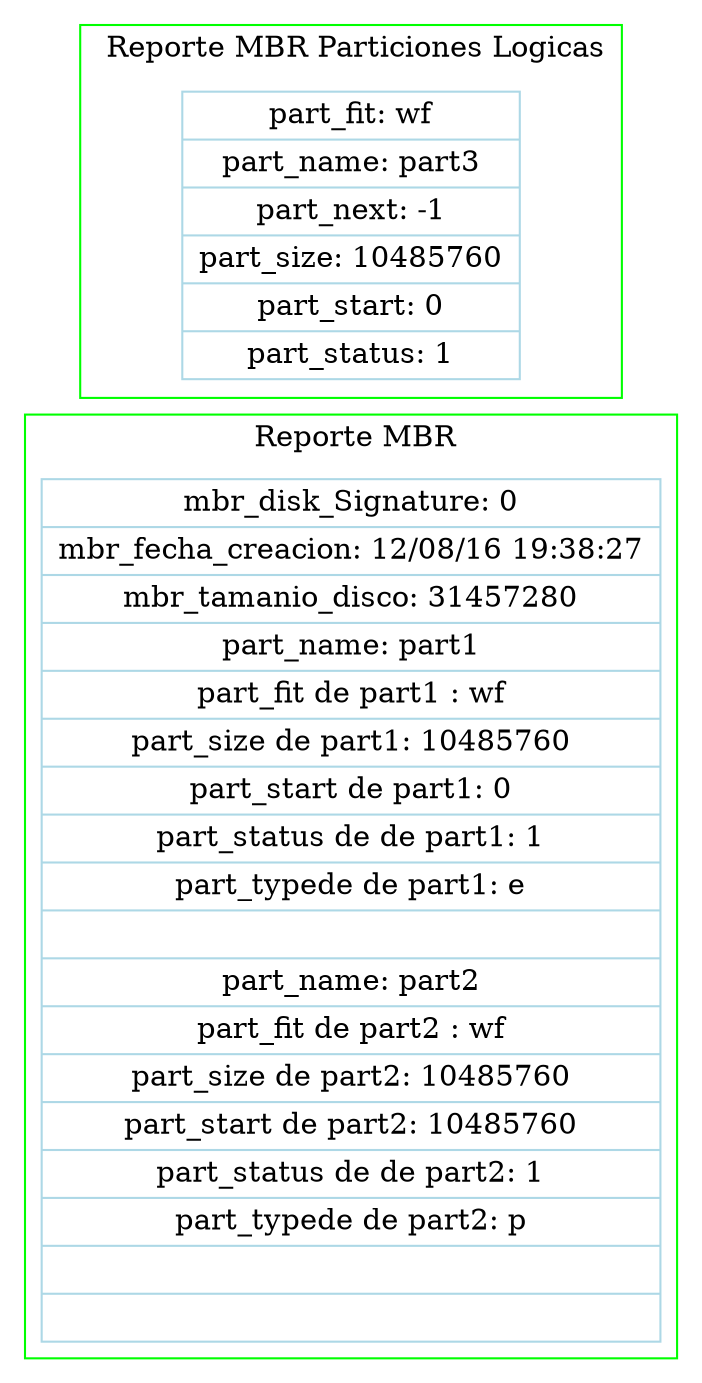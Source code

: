 digraph{ 
 rankdir = LR; 
 node [shape = record, color = lightblue]; 
 

subgraph clusterESTAD2{ 
 label = " Reporte MBR"; 
 color=green; 
nodoec1[label = " mbr_disk_Signature: 0 | mbr_fecha_creacion: 12/08/16 19:38:27 | mbr_tamanio_disco: 31457280 | part_name: part1 | part_fit de part1 : wf | part_size de part1: 10485760 | part_start de part1: 0 | part_status de de part1: 1 | part_typede de part1: e |  | part_name: part2 | part_fit de part2 : wf | part_size de part2: 10485760 | part_start de part2: 10485760 | part_status de de part2: 1 | part_typede de part2: p |  | "];
}

subgraph clusterLOGICAS2{ 
 label = " Reporte MBR Particiones Logicas"; 
 color=green; 
nodoec11[label = "  part_fit: wf | part_name: part3 | part_next: -1 | part_size: 10485760 | part_start: 0 | part_status: 1"];
}
}